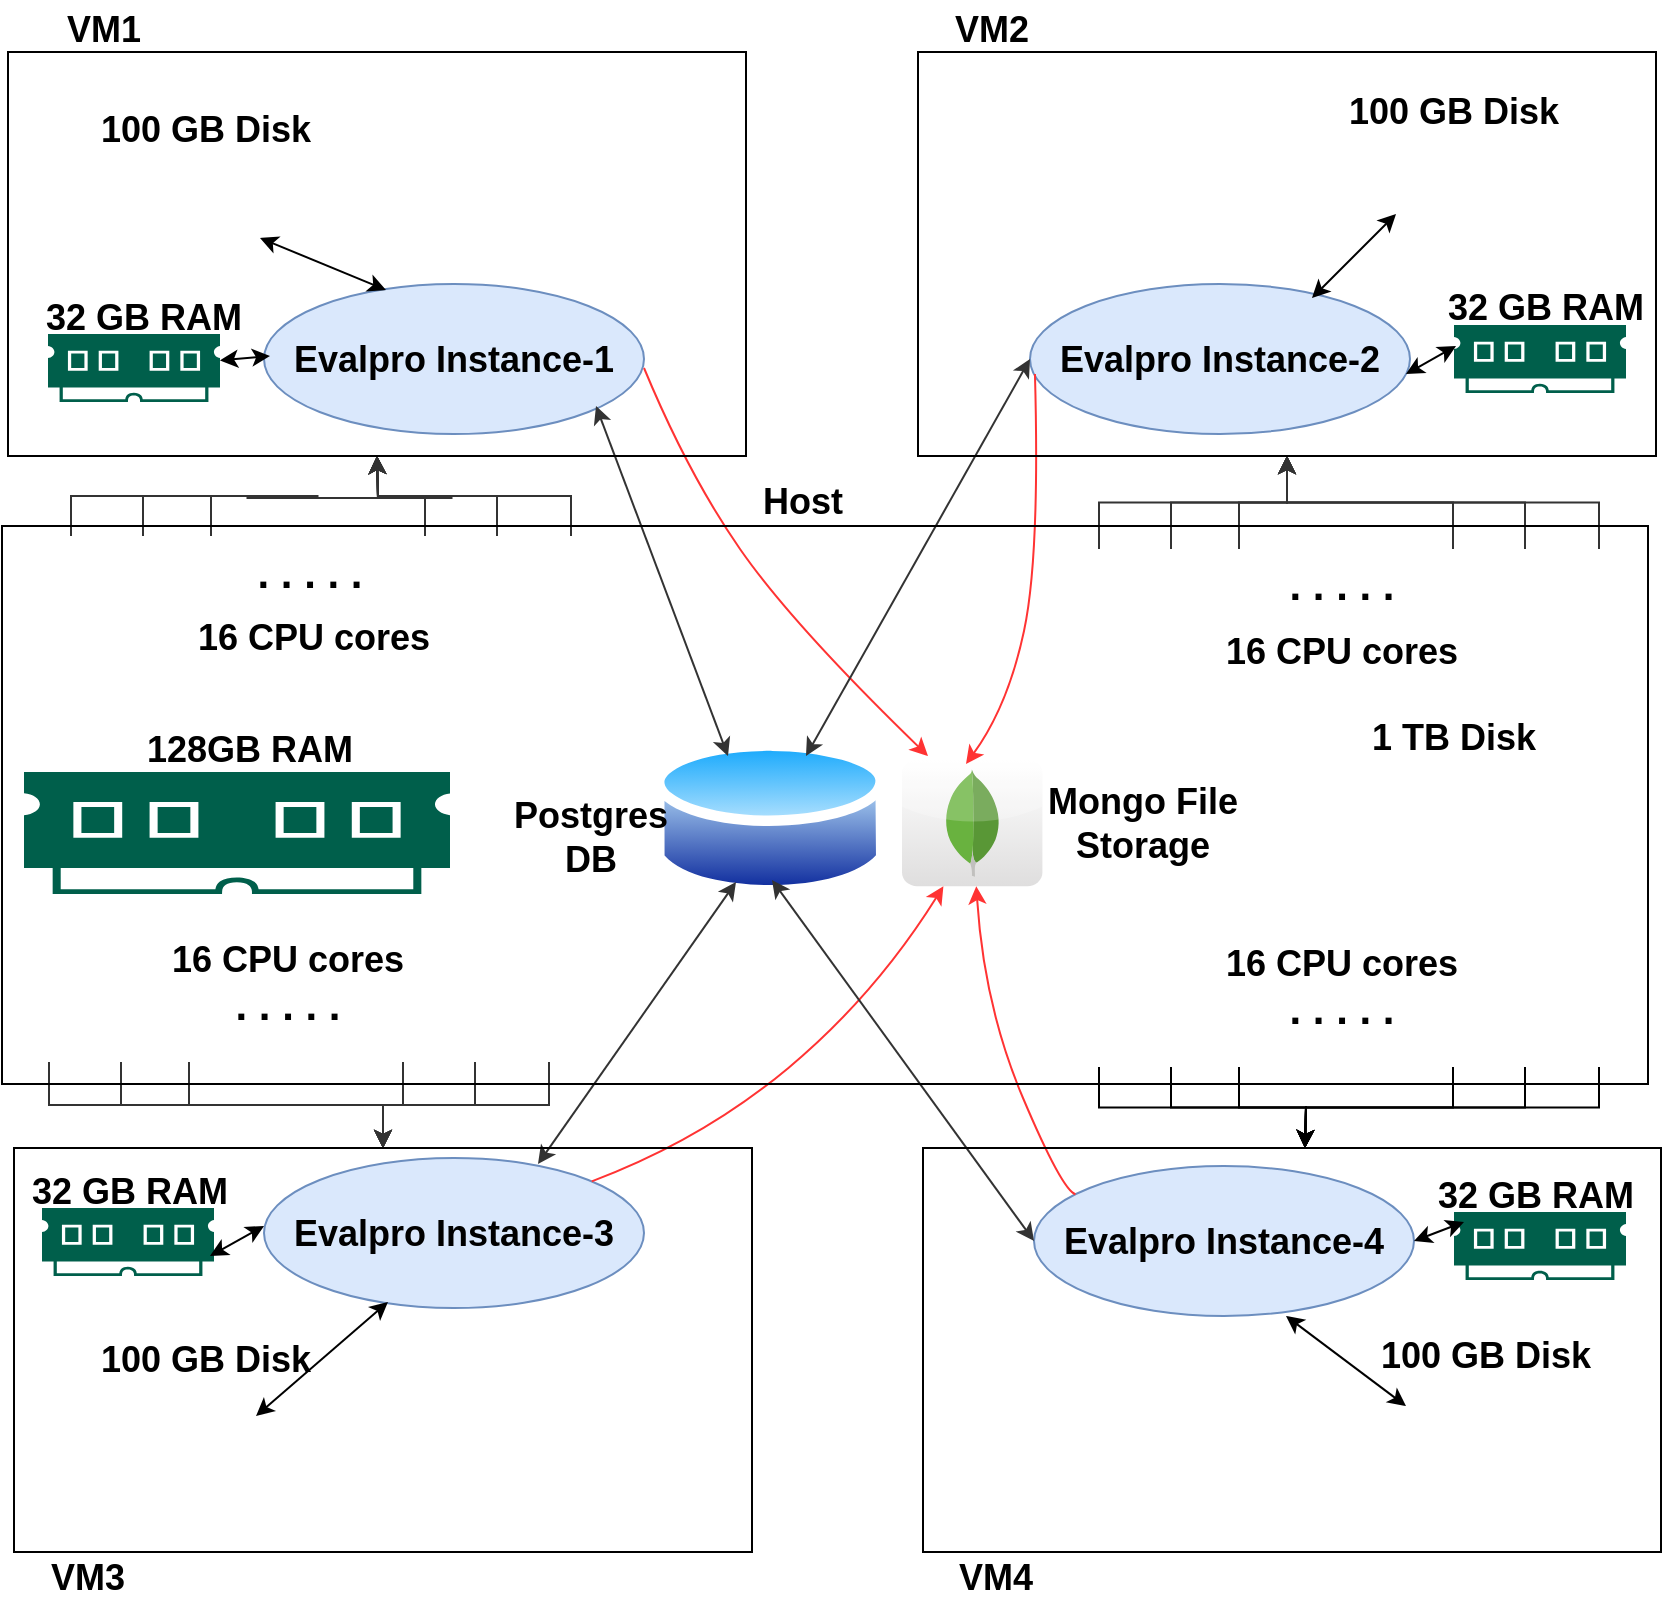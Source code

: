 <mxfile version="20.0.1" type="google"><diagram id="YBxLZ2jkyHDm3nWvFHLn" name="Page-1"><mxGraphModel grid="0" page="1" gridSize="10" guides="1" tooltips="1" connect="1" arrows="1" fold="1" pageScale="1" pageWidth="850" pageHeight="1100" math="0" shadow="0"><root><mxCell id="0"/><mxCell id="1" parent="0"/><mxCell id="YKdEcHECJ6PrUptnUShC-44" value="" style="sketch=0;pointerEvents=1;shadow=0;dashed=0;html=1;strokeColor=none;fillColor=#005F4B;labelPosition=center;verticalLabelPosition=bottom;verticalAlign=top;align=center;outlineConnect=0;shape=mxgraph.veeam2.ram;" vertex="1" parent="1"><mxGeometry x="18" y="456" width="213" height="61" as="geometry"/></mxCell><mxCell id="YKdEcHECJ6PrUptnUShC-45" value="" style="shape=image;html=1;verticalAlign=top;verticalLabelPosition=bottom;labelBackgroundColor=#ffffff;imageAspect=0;aspect=fixed;image=https://cdn4.iconfinder.com/data/icons/PixeloPhilia_2/PNG/hdd.png;fontSize=18;fillColor=none;" vertex="1" parent="1"><mxGeometry x="688" y="438.5" width="96" height="96" as="geometry"/></mxCell><mxCell id="YKdEcHECJ6PrUptnUShC-47" value="&lt;b&gt;&lt;font style=&quot;font-size: 18px;&quot;&gt;128GB RAM&lt;/font&gt;&lt;/b&gt;" style="text;html=1;strokeColor=none;fillColor=none;align=center;verticalAlign=middle;whiteSpace=wrap;rounded=0;" vertex="1" parent="1"><mxGeometry x="71" y="430" width="120" height="30" as="geometry"/></mxCell><mxCell id="YKdEcHECJ6PrUptnUShC-48" value="&lt;b&gt;1 TB Disk&lt;/b&gt;" style="text;html=1;strokeColor=none;fillColor=none;align=center;verticalAlign=middle;whiteSpace=wrap;rounded=0;fontSize=18;" vertex="1" parent="1"><mxGeometry x="675.5" y="424" width="114" height="30" as="geometry"/></mxCell><mxCell id="YKdEcHECJ6PrUptnUShC-52" value="" style="aspect=fixed;perimeter=ellipsePerimeter;html=1;align=center;shadow=0;dashed=0;spacingTop=3;image;image=img/lib/active_directory/database.svg;" vertex="1" parent="1"><mxGeometry x="333" y="436" width="116.22" height="86" as="geometry"/></mxCell><mxCell id="YKdEcHECJ6PrUptnUShC-53" value="&lt;font style=&quot;font-size: 18px;&quot;&gt;&lt;b&gt;Postgres DB&lt;/b&gt;&lt;/font&gt;" style="text;html=1;strokeColor=none;fillColor=none;align=center;verticalAlign=middle;whiteSpace=wrap;rounded=0;" vertex="1" parent="1"><mxGeometry x="270" y="474" width="63" height="30" as="geometry"/></mxCell><mxCell id="YKdEcHECJ6PrUptnUShC-54" value="&lt;b&gt;Mongo File Storage&lt;/b&gt;" style="text;html=1;strokeColor=none;fillColor=none;align=center;verticalAlign=middle;whiteSpace=wrap;rounded=0;fontSize=18;" vertex="1" parent="1"><mxGeometry x="521" y="455.5" width="113" height="52" as="geometry"/></mxCell><mxCell id="YKdEcHECJ6PrUptnUShC-57" value="&lt;b&gt;16 CPU cores&lt;/b&gt;" style="text;html=1;strokeColor=none;fillColor=none;align=center;verticalAlign=middle;whiteSpace=wrap;rounded=0;fontSize=18;" vertex="1" parent="1"><mxGeometry x="611" y="381" width="132" height="30" as="geometry"/></mxCell><mxCell id="YKdEcHECJ6PrUptnUShC-65" value="" style="dashed=0;outlineConnect=0;html=1;align=center;labelPosition=center;verticalLabelPosition=bottom;verticalAlign=top;shape=mxgraph.webicons.mongodb;gradientColor=#DFDEDE" vertex="1" parent="1"><mxGeometry x="457" y="449.9" width="70.2" height="63.2" as="geometry"/></mxCell><mxCell id="YKdEcHECJ6PrUptnUShC-187" style="edgeStyle=orthogonalEdgeStyle;rounded=0;orthogonalLoop=1;jettySize=auto;html=1;exitX=0.5;exitY=0;exitDx=0;exitDy=0;fontSize=18;strokeColor=#333333;" edge="1" parent="1" source="YKdEcHECJ6PrUptnUShC-67"><mxGeometry relative="1" as="geometry"><mxPoint x="194.5" y="298" as="targetPoint"/></mxGeometry></mxCell><mxCell id="YKdEcHECJ6PrUptnUShC-67" value="" style="shape=image;html=1;verticalAlign=top;verticalLabelPosition=bottom;labelBackgroundColor=#ffffff;imageAspect=0;aspect=fixed;image=https://cdn1.iconfinder.com/data/icons/unicons-line-vol-5/24/processor-128.png;fillColor=none;" vertex="1" parent="1"><mxGeometry x="18" y="338" width="47" height="47" as="geometry"/></mxCell><mxCell id="YKdEcHECJ6PrUptnUShC-188" style="edgeStyle=orthogonalEdgeStyle;rounded=0;orthogonalLoop=1;jettySize=auto;html=1;exitX=0.5;exitY=0;exitDx=0;exitDy=0;entryX=0.5;entryY=1;entryDx=0;entryDy=0;fontSize=18;strokeColor=#333333;" edge="1" parent="1" source="YKdEcHECJ6PrUptnUShC-68"><mxGeometry relative="1" as="geometry"><mxPoint x="194.5" y="298" as="targetPoint"/></mxGeometry></mxCell><mxCell id="YKdEcHECJ6PrUptnUShC-68" value="" style="shape=image;html=1;verticalAlign=top;verticalLabelPosition=bottom;labelBackgroundColor=#ffffff;imageAspect=0;aspect=fixed;image=https://cdn1.iconfinder.com/data/icons/unicons-line-vol-5/24/processor-128.png;fillColor=none;" vertex="1" parent="1"><mxGeometry x="54" y="338" width="47" height="47" as="geometry"/></mxCell><mxCell id="YKdEcHECJ6PrUptnUShC-189" style="edgeStyle=orthogonalEdgeStyle;rounded=0;orthogonalLoop=1;jettySize=auto;html=1;exitX=0.5;exitY=0;exitDx=0;exitDy=0;entryX=0.5;entryY=1;entryDx=0;entryDy=0;fontSize=18;strokeColor=#333333;" edge="1" parent="1" source="YKdEcHECJ6PrUptnUShC-69"><mxGeometry relative="1" as="geometry"><mxPoint x="194.5" y="298" as="targetPoint"/></mxGeometry></mxCell><mxCell id="YKdEcHECJ6PrUptnUShC-69" value="" style="shape=image;html=1;verticalAlign=top;verticalLabelPosition=bottom;labelBackgroundColor=#ffffff;imageAspect=0;aspect=fixed;image=https://cdn1.iconfinder.com/data/icons/unicons-line-vol-5/24/processor-128.png;fillColor=none;" vertex="1" parent="1"><mxGeometry x="88" y="338" width="47" height="47" as="geometry"/></mxCell><mxCell id="YKdEcHECJ6PrUptnUShC-190" style="edgeStyle=orthogonalEdgeStyle;rounded=0;orthogonalLoop=1;jettySize=auto;html=1;exitX=0.5;exitY=0;exitDx=0;exitDy=0;entryX=0.5;entryY=1;entryDx=0;entryDy=0;fontSize=18;strokeColor=#333333;" edge="1" parent="1" source="YKdEcHECJ6PrUptnUShC-72"><mxGeometry relative="1" as="geometry"><mxPoint x="194.5" y="298" as="targetPoint"/></mxGeometry></mxCell><mxCell id="YKdEcHECJ6PrUptnUShC-72" value="" style="shape=image;html=1;verticalAlign=top;verticalLabelPosition=bottom;labelBackgroundColor=#ffffff;imageAspect=0;aspect=fixed;image=https://cdn1.iconfinder.com/data/icons/unicons-line-vol-5/24/processor-128.png;fillColor=none;" vertex="1" parent="1"><mxGeometry x="195" y="338" width="47" height="47" as="geometry"/></mxCell><mxCell id="YKdEcHECJ6PrUptnUShC-191" style="edgeStyle=orthogonalEdgeStyle;rounded=0;orthogonalLoop=1;jettySize=auto;html=1;exitX=0.5;exitY=0;exitDx=0;exitDy=0;entryX=0.5;entryY=1;entryDx=0;entryDy=0;fontSize=18;strokeColor=#333333;" edge="1" parent="1" source="YKdEcHECJ6PrUptnUShC-73"><mxGeometry relative="1" as="geometry"><mxPoint x="194.5" y="298" as="targetPoint"/></mxGeometry></mxCell><mxCell id="YKdEcHECJ6PrUptnUShC-73" value="" style="shape=image;html=1;verticalAlign=top;verticalLabelPosition=bottom;labelBackgroundColor=#ffffff;imageAspect=0;aspect=fixed;image=https://cdn1.iconfinder.com/data/icons/unicons-line-vol-5/24/processor-128.png;fillColor=none;" vertex="1" parent="1"><mxGeometry x="231" y="338" width="47" height="47" as="geometry"/></mxCell><mxCell id="YKdEcHECJ6PrUptnUShC-192" style="edgeStyle=orthogonalEdgeStyle;rounded=0;orthogonalLoop=1;jettySize=auto;html=1;exitX=0.5;exitY=0;exitDx=0;exitDy=0;entryX=0.5;entryY=1;entryDx=0;entryDy=0;fontSize=18;strokeColor=#333333;" edge="1" parent="1" source="YKdEcHECJ6PrUptnUShC-74"><mxGeometry relative="1" as="geometry"><mxPoint x="194.5" y="298" as="targetPoint"/></mxGeometry></mxCell><mxCell id="YKdEcHECJ6PrUptnUShC-74" value="" style="shape=image;html=1;verticalAlign=top;verticalLabelPosition=bottom;labelBackgroundColor=#ffffff;imageAspect=0;aspect=fixed;image=https://cdn1.iconfinder.com/data/icons/unicons-line-vol-5/24/processor-128.png;fillColor=none;" vertex="1" parent="1"><mxGeometry x="268" y="338" width="47" height="47" as="geometry"/></mxCell><mxCell id="YKdEcHECJ6PrUptnUShC-83" value="&lt;font style=&quot;font-size: 21px;&quot;&gt;&lt;b&gt;. . . . .&lt;/b&gt;&lt;/font&gt;" style="text;html=1;strokeColor=none;fillColor=none;align=center;verticalAlign=middle;whiteSpace=wrap;rounded=0;" vertex="1" parent="1"><mxGeometry x="131" y="341" width="60" height="30" as="geometry"/></mxCell><mxCell id="YKdEcHECJ6PrUptnUShC-193" style="edgeStyle=orthogonalEdgeStyle;rounded=0;orthogonalLoop=1;jettySize=auto;html=1;exitX=0.5;exitY=0;exitDx=0;exitDy=0;fontSize=18;strokeColor=#333333;" edge="1" parent="1" source="YKdEcHECJ6PrUptnUShC-84" target="YKdEcHECJ6PrUptnUShC-161"><mxGeometry relative="1" as="geometry"/></mxCell><mxCell id="YKdEcHECJ6PrUptnUShC-84" value="" style="shape=image;html=1;verticalAlign=top;verticalLabelPosition=bottom;labelBackgroundColor=#ffffff;imageAspect=0;aspect=fixed;image=https://cdn1.iconfinder.com/data/icons/unicons-line-vol-5/24/processor-128.png;fillColor=none;" vertex="1" parent="1"><mxGeometry x="532" y="344.5" width="47" height="47" as="geometry"/></mxCell><mxCell id="YKdEcHECJ6PrUptnUShC-194" style="edgeStyle=orthogonalEdgeStyle;rounded=0;orthogonalLoop=1;jettySize=auto;html=1;exitX=0.5;exitY=0;exitDx=0;exitDy=0;entryX=0.5;entryY=1;entryDx=0;entryDy=0;fontSize=18;strokeColor=#333333;" edge="1" parent="1" source="YKdEcHECJ6PrUptnUShC-85" target="YKdEcHECJ6PrUptnUShC-161"><mxGeometry relative="1" as="geometry"/></mxCell><mxCell id="YKdEcHECJ6PrUptnUShC-85" value="" style="shape=image;html=1;verticalAlign=top;verticalLabelPosition=bottom;labelBackgroundColor=#ffffff;imageAspect=0;aspect=fixed;image=https://cdn1.iconfinder.com/data/icons/unicons-line-vol-5/24/processor-128.png;fillColor=none;" vertex="1" parent="1"><mxGeometry x="568" y="344.5" width="47" height="47" as="geometry"/></mxCell><mxCell id="YKdEcHECJ6PrUptnUShC-195" style="edgeStyle=orthogonalEdgeStyle;rounded=0;orthogonalLoop=1;jettySize=auto;html=1;exitX=0.5;exitY=0;exitDx=0;exitDy=0;entryX=0.5;entryY=1;entryDx=0;entryDy=0;fontSize=18;strokeColor=#333333;" edge="1" parent="1" source="YKdEcHECJ6PrUptnUShC-86" target="YKdEcHECJ6PrUptnUShC-161"><mxGeometry relative="1" as="geometry"/></mxCell><mxCell id="YKdEcHECJ6PrUptnUShC-86" value="" style="shape=image;html=1;verticalAlign=top;verticalLabelPosition=bottom;labelBackgroundColor=#ffffff;imageAspect=0;aspect=fixed;image=https://cdn1.iconfinder.com/data/icons/unicons-line-vol-5/24/processor-128.png;fillColor=none;" vertex="1" parent="1"><mxGeometry x="602" y="344.5" width="47" height="47" as="geometry"/></mxCell><mxCell id="YKdEcHECJ6PrUptnUShC-196" style="edgeStyle=orthogonalEdgeStyle;rounded=0;orthogonalLoop=1;jettySize=auto;html=1;exitX=0.5;exitY=0;exitDx=0;exitDy=0;entryX=0.5;entryY=1;entryDx=0;entryDy=0;fontSize=18;strokeColor=#333333;" edge="1" parent="1" source="YKdEcHECJ6PrUptnUShC-87" target="YKdEcHECJ6PrUptnUShC-161"><mxGeometry relative="1" as="geometry"/></mxCell><mxCell id="YKdEcHECJ6PrUptnUShC-87" value="" style="shape=image;html=1;verticalAlign=top;verticalLabelPosition=bottom;labelBackgroundColor=#ffffff;imageAspect=0;aspect=fixed;image=https://cdn1.iconfinder.com/data/icons/unicons-line-vol-5/24/processor-128.png;fillColor=none;" vertex="1" parent="1"><mxGeometry x="709" y="344.5" width="47" height="47" as="geometry"/></mxCell><mxCell id="YKdEcHECJ6PrUptnUShC-197" style="edgeStyle=orthogonalEdgeStyle;rounded=0;orthogonalLoop=1;jettySize=auto;html=1;exitX=0.5;exitY=0;exitDx=0;exitDy=0;entryX=0.5;entryY=1;entryDx=0;entryDy=0;fontSize=18;strokeColor=#333333;" edge="1" parent="1" source="YKdEcHECJ6PrUptnUShC-88" target="YKdEcHECJ6PrUptnUShC-161"><mxGeometry relative="1" as="geometry"/></mxCell><mxCell id="YKdEcHECJ6PrUptnUShC-88" value="" style="shape=image;html=1;verticalAlign=top;verticalLabelPosition=bottom;labelBackgroundColor=#ffffff;imageAspect=0;aspect=fixed;image=https://cdn1.iconfinder.com/data/icons/unicons-line-vol-5/24/processor-128.png;fillColor=none;" vertex="1" parent="1"><mxGeometry x="745" y="344.5" width="47" height="47" as="geometry"/></mxCell><mxCell id="YKdEcHECJ6PrUptnUShC-198" style="edgeStyle=orthogonalEdgeStyle;rounded=0;orthogonalLoop=1;jettySize=auto;html=1;exitX=0.5;exitY=0;exitDx=0;exitDy=0;entryX=0.5;entryY=1;entryDx=0;entryDy=0;fontSize=18;strokeColor=#333333;" edge="1" parent="1" source="YKdEcHECJ6PrUptnUShC-89" target="YKdEcHECJ6PrUptnUShC-161"><mxGeometry relative="1" as="geometry"/></mxCell><mxCell id="YKdEcHECJ6PrUptnUShC-89" value="" style="shape=image;html=1;verticalAlign=top;verticalLabelPosition=bottom;labelBackgroundColor=#ffffff;imageAspect=0;aspect=fixed;image=https://cdn1.iconfinder.com/data/icons/unicons-line-vol-5/24/processor-128.png;fillColor=none;" vertex="1" parent="1"><mxGeometry x="782" y="344.5" width="47" height="47" as="geometry"/></mxCell><mxCell id="YKdEcHECJ6PrUptnUShC-90" value="&lt;font style=&quot;font-size: 21px;&quot;&gt;&lt;b&gt;. . . . .&lt;/b&gt;&lt;/font&gt;" style="text;html=1;strokeColor=none;fillColor=none;align=center;verticalAlign=middle;whiteSpace=wrap;rounded=0;" vertex="1" parent="1"><mxGeometry x="647" y="346.5" width="60" height="30" as="geometry"/></mxCell><mxCell id="YKdEcHECJ6PrUptnUShC-219" value="" style="edgeStyle=orthogonalEdgeStyle;rounded=0;orthogonalLoop=1;jettySize=auto;html=1;fontSize=18;strokeColor=#333333;" edge="1" parent="1" source="YKdEcHECJ6PrUptnUShC-92" target="YKdEcHECJ6PrUptnUShC-162"><mxGeometry relative="1" as="geometry"/></mxCell><mxCell id="YKdEcHECJ6PrUptnUShC-92" value="" style="shape=image;html=1;verticalAlign=top;verticalLabelPosition=bottom;labelBackgroundColor=#ffffff;imageAspect=0;aspect=fixed;image=https://cdn1.iconfinder.com/data/icons/unicons-line-vol-5/24/processor-128.png;fillColor=none;" vertex="1" parent="1"><mxGeometry x="7" y="554" width="47" height="47" as="geometry"/></mxCell><mxCell id="YKdEcHECJ6PrUptnUShC-220" value="" style="edgeStyle=orthogonalEdgeStyle;rounded=0;orthogonalLoop=1;jettySize=auto;html=1;fontSize=18;strokeColor=#333333;" edge="1" parent="1" source="YKdEcHECJ6PrUptnUShC-93" target="YKdEcHECJ6PrUptnUShC-162"><mxGeometry relative="1" as="geometry"/></mxCell><mxCell id="YKdEcHECJ6PrUptnUShC-93" value="" style="shape=image;html=1;verticalAlign=top;verticalLabelPosition=bottom;labelBackgroundColor=#ffffff;imageAspect=0;aspect=fixed;image=https://cdn1.iconfinder.com/data/icons/unicons-line-vol-5/24/processor-128.png;fillColor=none;" vertex="1" parent="1"><mxGeometry x="43" y="554" width="47" height="47" as="geometry"/></mxCell><mxCell id="YKdEcHECJ6PrUptnUShC-221" value="" style="edgeStyle=orthogonalEdgeStyle;rounded=0;orthogonalLoop=1;jettySize=auto;html=1;fontSize=18;strokeColor=#333333;" edge="1" parent="1" source="YKdEcHECJ6PrUptnUShC-94" target="YKdEcHECJ6PrUptnUShC-162"><mxGeometry relative="1" as="geometry"/></mxCell><mxCell id="YKdEcHECJ6PrUptnUShC-94" value="" style="shape=image;html=1;verticalAlign=top;verticalLabelPosition=bottom;labelBackgroundColor=#ffffff;imageAspect=0;aspect=fixed;image=https://cdn1.iconfinder.com/data/icons/unicons-line-vol-5/24/processor-128.png;fillColor=none;" vertex="1" parent="1"><mxGeometry x="77" y="554" width="47" height="47" as="geometry"/></mxCell><mxCell id="YKdEcHECJ6PrUptnUShC-222" value="" style="edgeStyle=orthogonalEdgeStyle;rounded=0;orthogonalLoop=1;jettySize=auto;html=1;fontSize=18;strokeColor=#333333;" edge="1" parent="1" source="YKdEcHECJ6PrUptnUShC-95" target="YKdEcHECJ6PrUptnUShC-162"><mxGeometry relative="1" as="geometry"/></mxCell><mxCell id="YKdEcHECJ6PrUptnUShC-95" value="" style="shape=image;html=1;verticalAlign=top;verticalLabelPosition=bottom;labelBackgroundColor=#ffffff;imageAspect=0;aspect=fixed;image=https://cdn1.iconfinder.com/data/icons/unicons-line-vol-5/24/processor-128.png;fillColor=none;" vertex="1" parent="1"><mxGeometry x="184" y="554" width="47" height="47" as="geometry"/></mxCell><mxCell id="YKdEcHECJ6PrUptnUShC-223" value="" style="edgeStyle=orthogonalEdgeStyle;rounded=0;orthogonalLoop=1;jettySize=auto;html=1;fontSize=18;strokeColor=#333333;" edge="1" parent="1" source="YKdEcHECJ6PrUptnUShC-96" target="YKdEcHECJ6PrUptnUShC-162"><mxGeometry relative="1" as="geometry"/></mxCell><mxCell id="YKdEcHECJ6PrUptnUShC-96" value="" style="shape=image;html=1;verticalAlign=top;verticalLabelPosition=bottom;labelBackgroundColor=#ffffff;imageAspect=0;aspect=fixed;image=https://cdn1.iconfinder.com/data/icons/unicons-line-vol-5/24/processor-128.png;fillColor=none;" vertex="1" parent="1"><mxGeometry x="220" y="554" width="47" height="47" as="geometry"/></mxCell><mxCell id="YKdEcHECJ6PrUptnUShC-224" value="" style="edgeStyle=orthogonalEdgeStyle;rounded=0;orthogonalLoop=1;jettySize=auto;html=1;fontSize=18;strokeColor=#333333;" edge="1" parent="1" source="YKdEcHECJ6PrUptnUShC-97" target="YKdEcHECJ6PrUptnUShC-162"><mxGeometry relative="1" as="geometry"/></mxCell><mxCell id="YKdEcHECJ6PrUptnUShC-97" value="" style="shape=image;html=1;verticalAlign=top;verticalLabelPosition=bottom;labelBackgroundColor=#ffffff;imageAspect=0;aspect=fixed;image=https://cdn1.iconfinder.com/data/icons/unicons-line-vol-5/24/processor-128.png;fillColor=none;" vertex="1" parent="1"><mxGeometry x="257" y="554" width="47" height="47" as="geometry"/></mxCell><mxCell id="YKdEcHECJ6PrUptnUShC-98" value="&lt;font style=&quot;font-size: 21px;&quot;&gt;&lt;b&gt;. . . . .&lt;/b&gt;&lt;/font&gt;" style="text;html=1;strokeColor=none;fillColor=none;align=center;verticalAlign=middle;whiteSpace=wrap;rounded=0;" vertex="1" parent="1"><mxGeometry x="120" y="557" width="60" height="30" as="geometry"/></mxCell><mxCell id="H-Gje0WKlq76ie1n9BEn-36" style="edgeStyle=orthogonalEdgeStyle;rounded=0;orthogonalLoop=1;jettySize=auto;html=1;exitX=0.5;exitY=1;exitDx=0;exitDy=0;" edge="1" parent="1" source="YKdEcHECJ6PrUptnUShC-99"><mxGeometry relative="1" as="geometry"><mxPoint x="658.5" y="644" as="targetPoint"/></mxGeometry></mxCell><mxCell id="YKdEcHECJ6PrUptnUShC-99" value="" style="shape=image;html=1;verticalAlign=top;verticalLabelPosition=bottom;labelBackgroundColor=#ffffff;imageAspect=0;aspect=fixed;image=https://cdn1.iconfinder.com/data/icons/unicons-line-vol-5/24/processor-128.png;fillColor=none;" vertex="1" parent="1"><mxGeometry x="532" y="556.5" width="47" height="47" as="geometry"/></mxCell><mxCell id="H-Gje0WKlq76ie1n9BEn-37" style="edgeStyle=orthogonalEdgeStyle;rounded=0;orthogonalLoop=1;jettySize=auto;html=1;exitX=0.5;exitY=1;exitDx=0;exitDy=0;" edge="1" parent="1" source="YKdEcHECJ6PrUptnUShC-100"><mxGeometry relative="1" as="geometry"><mxPoint x="658.5" y="644" as="targetPoint"/></mxGeometry></mxCell><mxCell id="YKdEcHECJ6PrUptnUShC-100" value="" style="shape=image;html=1;verticalAlign=top;verticalLabelPosition=bottom;labelBackgroundColor=#ffffff;imageAspect=0;aspect=fixed;image=https://cdn1.iconfinder.com/data/icons/unicons-line-vol-5/24/processor-128.png;fillColor=none;" vertex="1" parent="1"><mxGeometry x="568" y="556.5" width="47" height="47" as="geometry"/></mxCell><mxCell id="H-Gje0WKlq76ie1n9BEn-38" style="edgeStyle=orthogonalEdgeStyle;rounded=0;orthogonalLoop=1;jettySize=auto;html=1;exitX=0.5;exitY=1;exitDx=0;exitDy=0;" edge="1" parent="1" source="YKdEcHECJ6PrUptnUShC-101"><mxGeometry relative="1" as="geometry"><mxPoint x="658.5" y="644" as="targetPoint"/></mxGeometry></mxCell><mxCell id="YKdEcHECJ6PrUptnUShC-101" value="" style="shape=image;html=1;verticalAlign=top;verticalLabelPosition=bottom;labelBackgroundColor=#ffffff;imageAspect=0;aspect=fixed;image=https://cdn1.iconfinder.com/data/icons/unicons-line-vol-5/24/processor-128.png;fillColor=none;" vertex="1" parent="1"><mxGeometry x="602" y="556.5" width="47" height="47" as="geometry"/></mxCell><mxCell id="H-Gje0WKlq76ie1n9BEn-39" style="edgeStyle=orthogonalEdgeStyle;rounded=0;orthogonalLoop=1;jettySize=auto;html=1;exitX=0.5;exitY=1;exitDx=0;exitDy=0;" edge="1" parent="1" source="YKdEcHECJ6PrUptnUShC-102"><mxGeometry relative="1" as="geometry"><mxPoint x="658.5" y="644" as="targetPoint"/></mxGeometry></mxCell><mxCell id="YKdEcHECJ6PrUptnUShC-102" value="" style="shape=image;html=1;verticalAlign=top;verticalLabelPosition=bottom;labelBackgroundColor=#ffffff;imageAspect=0;aspect=fixed;image=https://cdn1.iconfinder.com/data/icons/unicons-line-vol-5/24/processor-128.png;fillColor=none;" vertex="1" parent="1"><mxGeometry x="709" y="556.5" width="47" height="47" as="geometry"/></mxCell><mxCell id="H-Gje0WKlq76ie1n9BEn-40" style="edgeStyle=orthogonalEdgeStyle;rounded=0;orthogonalLoop=1;jettySize=auto;html=1;exitX=0.5;exitY=1;exitDx=0;exitDy=0;" edge="1" parent="1" source="YKdEcHECJ6PrUptnUShC-103"><mxGeometry relative="1" as="geometry"><mxPoint x="658.5" y="644" as="targetPoint"/></mxGeometry></mxCell><mxCell id="YKdEcHECJ6PrUptnUShC-103" value="" style="shape=image;html=1;verticalAlign=top;verticalLabelPosition=bottom;labelBackgroundColor=#ffffff;imageAspect=0;aspect=fixed;image=https://cdn1.iconfinder.com/data/icons/unicons-line-vol-5/24/processor-128.png;fillColor=none;" vertex="1" parent="1"><mxGeometry x="745" y="556.5" width="47" height="47" as="geometry"/></mxCell><mxCell id="H-Gje0WKlq76ie1n9BEn-41" style="edgeStyle=orthogonalEdgeStyle;rounded=0;orthogonalLoop=1;jettySize=auto;html=1;exitX=0.5;exitY=1;exitDx=0;exitDy=0;" edge="1" parent="1" source="YKdEcHECJ6PrUptnUShC-104"><mxGeometry relative="1" as="geometry"><mxPoint x="658.5" y="644" as="targetPoint"/></mxGeometry></mxCell><mxCell id="YKdEcHECJ6PrUptnUShC-104" value="" style="shape=image;html=1;verticalAlign=top;verticalLabelPosition=bottom;labelBackgroundColor=#ffffff;imageAspect=0;aspect=fixed;image=https://cdn1.iconfinder.com/data/icons/unicons-line-vol-5/24/processor-128.png;fillColor=none;" vertex="1" parent="1"><mxGeometry x="782" y="556.5" width="47" height="47" as="geometry"/></mxCell><mxCell id="YKdEcHECJ6PrUptnUShC-105" value="&lt;font style=&quot;font-size: 21px;&quot;&gt;&lt;b&gt;. . . . .&lt;/b&gt;&lt;/font&gt;" style="text;html=1;strokeColor=none;fillColor=none;align=center;verticalAlign=middle;whiteSpace=wrap;rounded=0;" vertex="1" parent="1"><mxGeometry x="647" y="558.5" width="60" height="30" as="geometry"/></mxCell><mxCell id="YKdEcHECJ6PrUptnUShC-106" value="&lt;b&gt;16 CPU cores&lt;/b&gt;" style="text;html=1;strokeColor=none;fillColor=none;align=center;verticalAlign=middle;whiteSpace=wrap;rounded=0;fontSize=18;" vertex="1" parent="1"><mxGeometry x="611" y="537" width="132" height="30" as="geometry"/></mxCell><mxCell id="YKdEcHECJ6PrUptnUShC-107" value="&lt;b&gt;Evalpro Instance-1&lt;/b&gt;" style="ellipse;whiteSpace=wrap;html=1;fontSize=18;fillColor=#dae8fc;strokeColor=#6c8ebf;" vertex="1" parent="1"><mxGeometry x="138" y="212" width="190" height="75" as="geometry"/></mxCell><mxCell id="YKdEcHECJ6PrUptnUShC-108" value="&lt;b&gt;Evalpro Instance-2&lt;/b&gt;" style="ellipse;whiteSpace=wrap;html=1;fontSize=18;fillColor=#dae8fc;strokeColor=#6c8ebf;" vertex="1" parent="1"><mxGeometry x="521" y="212" width="190" height="75" as="geometry"/></mxCell><mxCell id="YKdEcHECJ6PrUptnUShC-109" value="&lt;b&gt;Evalpro Instance-3&lt;/b&gt;" style="ellipse;whiteSpace=wrap;html=1;fontSize=18;fillColor=#dae8fc;strokeColor=#6c8ebf;" vertex="1" parent="1"><mxGeometry x="138" y="649" width="190" height="75" as="geometry"/></mxCell><mxCell id="YKdEcHECJ6PrUptnUShC-110" value="&lt;b&gt;Evalpro Instance-4&lt;/b&gt;" style="ellipse;whiteSpace=wrap;html=1;fontSize=18;fillColor=#dae8fc;strokeColor=#6c8ebf;" vertex="1" parent="1"><mxGeometry x="523" y="653" width="190" height="75" as="geometry"/></mxCell><mxCell id="YKdEcHECJ6PrUptnUShC-111" value="" style="curved=1;endArrow=classic;html=1;rounded=0;fontSize=18;strokeColor=#FF3333;" edge="1" parent="1" source="YKdEcHECJ6PrUptnUShC-109"><mxGeometry width="50" height="50" relative="1" as="geometry"><mxPoint x="304.0" y="582.4" as="sourcePoint"/><mxPoint x="477.703" y="513.1" as="targetPoint"/><Array as="points"><mxPoint x="357" y="640"/><mxPoint x="443.39" y="567.9"/></Array></mxGeometry></mxCell><mxCell id="YKdEcHECJ6PrUptnUShC-113" value="" style="curved=1;endArrow=classic;html=1;rounded=0;fontSize=21;strokeColor=#FF3333;" edge="1" parent="1" source="YKdEcHECJ6PrUptnUShC-110" target="YKdEcHECJ6PrUptnUShC-65"><mxGeometry width="50" height="50" relative="1" as="geometry"><mxPoint x="465" y="734" as="sourcePoint"/><mxPoint x="515" y="684" as="targetPoint"/><Array as="points"><mxPoint x="537" y="665"/><mxPoint x="498" y="573"/></Array></mxGeometry></mxCell><mxCell id="YKdEcHECJ6PrUptnUShC-114" value="" style="curved=1;endArrow=classic;html=1;rounded=0;fontSize=21;strokeColor=#FF3333;" edge="1" parent="1"><mxGeometry width="50" height="50" relative="1" as="geometry"><mxPoint x="328" y="254" as="sourcePoint"/><mxPoint x="470" y="448" as="targetPoint"/><Array as="points"><mxPoint x="350" y="307"/><mxPoint x="402" y="382"/></Array></mxGeometry></mxCell><mxCell id="YKdEcHECJ6PrUptnUShC-117" value="" style="curved=1;endArrow=classic;html=1;rounded=0;fontSize=21;strokeColor=#FF3333;exitX=0.013;exitY=0.6;exitDx=0;exitDy=0;exitPerimeter=0;" edge="1" parent="1" source="YKdEcHECJ6PrUptnUShC-108"><mxGeometry width="50" height="50" relative="1" as="geometry"><mxPoint x="459" y="407" as="sourcePoint"/><mxPoint x="489" y="452" as="targetPoint"/><Array as="points"><mxPoint x="526" y="348"/><mxPoint x="510" y="423"/></Array></mxGeometry></mxCell><mxCell id="YKdEcHECJ6PrUptnUShC-126" value="" style="endArrow=classic;startArrow=classic;html=1;rounded=0;fontSize=21;strokeColor=#333333;exitX=0.721;exitY=0.04;exitDx=0;exitDy=0;exitPerimeter=0;" edge="1" parent="1" source="YKdEcHECJ6PrUptnUShC-109"><mxGeometry width="50" height="50" relative="1" as="geometry"><mxPoint x="324" y="561" as="sourcePoint"/><mxPoint x="374" y="511" as="targetPoint"/></mxGeometry></mxCell><mxCell id="YKdEcHECJ6PrUptnUShC-129" value="" style="endArrow=classic;startArrow=classic;html=1;rounded=0;fontSize=21;strokeColor=#333333;exitX=0.721;exitY=0.04;exitDx=0;exitDy=0;exitPerimeter=0;entryX=0;entryY=0.5;entryDx=0;entryDy=0;" edge="1" parent="1" target="YKdEcHECJ6PrUptnUShC-108"><mxGeometry width="50" height="50" relative="1" as="geometry"><mxPoint x="408.99" y="448" as="sourcePoint"/><mxPoint x="521" y="305" as="targetPoint"/></mxGeometry></mxCell><mxCell id="YKdEcHECJ6PrUptnUShC-130" value="" style="endArrow=classic;startArrow=classic;html=1;rounded=0;fontSize=21;strokeColor=#333333;entryX=0;entryY=0.5;entryDx=0;entryDy=0;" edge="1" parent="1"><mxGeometry width="50" height="50" relative="1" as="geometry"><mxPoint x="370" y="448" as="sourcePoint"/><mxPoint x="304" y="273" as="targetPoint"/></mxGeometry></mxCell><mxCell id="YKdEcHECJ6PrUptnUShC-134" value="" style="endArrow=classic;startArrow=classic;html=1;rounded=0;fontSize=21;strokeColor=#333333;entryX=0;entryY=0.5;entryDx=0;entryDy=0;exitX=0;exitY=0.5;exitDx=0;exitDy=0;" edge="1" parent="1" source="YKdEcHECJ6PrUptnUShC-110"><mxGeometry width="50" height="50" relative="1" as="geometry"><mxPoint x="458" y="685" as="sourcePoint"/><mxPoint x="392" y="510" as="targetPoint"/></mxGeometry></mxCell><mxCell id="YKdEcHECJ6PrUptnUShC-135" value="" style="sketch=0;pointerEvents=1;shadow=0;dashed=0;html=1;strokeColor=none;fillColor=#005F4B;labelPosition=center;verticalLabelPosition=bottom;verticalAlign=top;align=center;outlineConnect=0;shape=mxgraph.veeam2.ram;" vertex="1" parent="1"><mxGeometry x="27" y="674" width="86" height="34" as="geometry"/></mxCell><mxCell id="YKdEcHECJ6PrUptnUShC-136" value="&lt;font style=&quot;font-size: 18px;&quot;&gt;&lt;b&gt;32 GB RAM&lt;/b&gt;&lt;/font&gt;" style="text;html=1;strokeColor=none;fillColor=none;align=center;verticalAlign=middle;whiteSpace=wrap;rounded=0;fontSize=21;" vertex="1" parent="1"><mxGeometry x="18" y="649" width="106" height="30" as="geometry"/></mxCell><mxCell id="YKdEcHECJ6PrUptnUShC-137" value="" style="sketch=0;pointerEvents=1;shadow=0;dashed=0;html=1;strokeColor=none;fillColor=#005F4B;labelPosition=center;verticalLabelPosition=bottom;verticalAlign=top;align=center;outlineConnect=0;shape=mxgraph.veeam2.ram;" vertex="1" parent="1"><mxGeometry x="733" y="676" width="86" height="34" as="geometry"/></mxCell><mxCell id="YKdEcHECJ6PrUptnUShC-139" value="" style="sketch=0;pointerEvents=1;shadow=0;dashed=0;html=1;strokeColor=none;fillColor=#005F4B;labelPosition=center;verticalLabelPosition=bottom;verticalAlign=top;align=center;outlineConnect=0;shape=mxgraph.veeam2.ram;" vertex="1" parent="1"><mxGeometry x="30" y="237" width="86" height="34" as="geometry"/></mxCell><mxCell id="YKdEcHECJ6PrUptnUShC-140" value="&lt;font style=&quot;font-size: 18px;&quot;&gt;&lt;b&gt;32 GB RAM&lt;/b&gt;&lt;/font&gt;" style="text;html=1;strokeColor=none;fillColor=none;align=center;verticalAlign=middle;whiteSpace=wrap;rounded=0;fontSize=21;" vertex="1" parent="1"><mxGeometry x="19.5" y="212" width="116" height="30" as="geometry"/></mxCell><mxCell id="YKdEcHECJ6PrUptnUShC-141" value="" style="sketch=0;pointerEvents=1;shadow=0;dashed=0;html=1;strokeColor=none;fillColor=#005F4B;labelPosition=center;verticalLabelPosition=bottom;verticalAlign=top;align=center;outlineConnect=0;shape=mxgraph.veeam2.ram;" vertex="1" parent="1"><mxGeometry x="733" y="232.5" width="86" height="34" as="geometry"/></mxCell><mxCell id="YKdEcHECJ6PrUptnUShC-143" value="" style="shape=image;html=1;verticalAlign=top;verticalLabelPosition=bottom;labelBackgroundColor=#ffffff;imageAspect=0;aspect=fixed;image=https://cdn4.iconfinder.com/data/icons/PixeloPhilia_2/PNG/hdd.png;fontSize=18;fillColor=none;" vertex="1" parent="1"><mxGeometry x="76" y="753" width="65" height="65" as="geometry"/></mxCell><mxCell id="YKdEcHECJ6PrUptnUShC-144" value="&lt;b&gt;100 GB Disk&lt;/b&gt;" style="text;html=1;strokeColor=none;fillColor=none;align=center;verticalAlign=middle;whiteSpace=wrap;rounded=0;fontSize=18;" vertex="1" parent="1"><mxGeometry x="51.5" y="735" width="114" height="30" as="geometry"/></mxCell><mxCell id="YKdEcHECJ6PrUptnUShC-145" value="" style="shape=image;html=1;verticalAlign=top;verticalLabelPosition=bottom;labelBackgroundColor=#ffffff;imageAspect=0;aspect=fixed;image=https://cdn4.iconfinder.com/data/icons/PixeloPhilia_2/PNG/hdd.png;fontSize=18;fillColor=none;" vertex="1" parent="1"><mxGeometry x="700" y="750" width="65" height="65" as="geometry"/></mxCell><mxCell id="YKdEcHECJ6PrUptnUShC-146" value="&lt;b&gt;100 GB Disk&lt;/b&gt;" style="text;html=1;strokeColor=none;fillColor=none;align=center;verticalAlign=middle;whiteSpace=wrap;rounded=0;fontSize=18;" vertex="1" parent="1"><mxGeometry x="692" y="733" width="114" height="30" as="geometry"/></mxCell><mxCell id="YKdEcHECJ6PrUptnUShC-147" value="&lt;b&gt;16 CPU cores&lt;/b&gt;" style="text;html=1;strokeColor=none;fillColor=none;align=center;verticalAlign=middle;whiteSpace=wrap;rounded=0;fontSize=18;" vertex="1" parent="1"><mxGeometry x="84" y="534.5" width="132" height="30" as="geometry"/></mxCell><mxCell id="YKdEcHECJ6PrUptnUShC-148" value="&lt;b&gt;16 CPU cores&lt;/b&gt;" style="text;html=1;strokeColor=none;fillColor=none;align=center;verticalAlign=middle;whiteSpace=wrap;rounded=0;fontSize=18;" vertex="1" parent="1"><mxGeometry x="97" y="374" width="132" height="30" as="geometry"/></mxCell><mxCell id="YKdEcHECJ6PrUptnUShC-149" value="" style="shape=image;html=1;verticalAlign=top;verticalLabelPosition=bottom;labelBackgroundColor=#ffffff;imageAspect=0;aspect=fixed;image=https://cdn4.iconfinder.com/data/icons/PixeloPhilia_2/PNG/hdd.png;fontSize=18;fillColor=none;" vertex="1" parent="1"><mxGeometry x="76" y="138" width="65" height="65" as="geometry"/></mxCell><mxCell id="YKdEcHECJ6PrUptnUShC-150" value="&lt;b&gt;100 GB Disk&lt;/b&gt;" style="text;html=1;strokeColor=none;fillColor=none;align=center;verticalAlign=middle;whiteSpace=wrap;rounded=0;fontSize=18;" vertex="1" parent="1"><mxGeometry x="51.5" y="120" width="114" height="30" as="geometry"/></mxCell><mxCell id="YKdEcHECJ6PrUptnUShC-151" value="" style="shape=image;html=1;verticalAlign=top;verticalLabelPosition=bottom;labelBackgroundColor=#ffffff;imageAspect=0;aspect=fixed;image=https://cdn4.iconfinder.com/data/icons/PixeloPhilia_2/PNG/hdd.png;fontSize=18;fillColor=none;" vertex="1" parent="1"><mxGeometry x="700" y="129" width="65" height="65" as="geometry"/></mxCell><mxCell id="YKdEcHECJ6PrUptnUShC-152" value="&lt;b&gt;100 GB Disk&lt;/b&gt;" style="text;html=1;strokeColor=none;fillColor=none;align=center;verticalAlign=middle;whiteSpace=wrap;rounded=0;fontSize=18;" vertex="1" parent="1"><mxGeometry x="675.5" y="111" width="114" height="30" as="geometry"/></mxCell><mxCell id="YKdEcHECJ6PrUptnUShC-157" value="&lt;font style=&quot;font-size: 18px;&quot;&gt;&lt;b&gt;32 GB RAM&lt;/b&gt;&lt;/font&gt;" style="text;html=1;strokeColor=none;fillColor=none;align=center;verticalAlign=middle;whiteSpace=wrap;rounded=0;fontSize=21;" vertex="1" parent="1"><mxGeometry x="720.5" y="207" width="116" height="30" as="geometry"/></mxCell><mxCell id="YKdEcHECJ6PrUptnUShC-158" value="&lt;font style=&quot;font-size: 18px;&quot;&gt;&lt;b&gt;32 GB RAM&lt;/b&gt;&lt;/font&gt;" style="text;html=1;strokeColor=none;fillColor=none;align=center;verticalAlign=middle;whiteSpace=wrap;rounded=0;fontSize=21;" vertex="1" parent="1"><mxGeometry x="716" y="651" width="116" height="30" as="geometry"/></mxCell><mxCell id="YKdEcHECJ6PrUptnUShC-161" value="" style="rounded=0;whiteSpace=wrap;html=1;fontSize=18;fillColor=none;" vertex="1" parent="1"><mxGeometry x="465" y="96" width="369" height="202" as="geometry"/></mxCell><mxCell id="YKdEcHECJ6PrUptnUShC-162" value="" style="rounded=0;whiteSpace=wrap;html=1;fontSize=18;fillColor=none;" vertex="1" parent="1"><mxGeometry x="13" y="644" width="369" height="202" as="geometry"/></mxCell><mxCell id="YKdEcHECJ6PrUptnUShC-228" value="&lt;b&gt;Host&lt;/b&gt;" style="text;html=1;strokeColor=none;fillColor=none;align=center;verticalAlign=middle;whiteSpace=wrap;rounded=0;fontSize=18;" vertex="1" parent="1"><mxGeometry x="376" y="306" width="63" height="30" as="geometry"/></mxCell><mxCell id="YKdEcHECJ6PrUptnUShC-230" value="&lt;b&gt;VM1&lt;/b&gt;" style="text;html=1;strokeColor=none;fillColor=none;align=center;verticalAlign=middle;whiteSpace=wrap;rounded=0;fontSize=18;" vertex="1" parent="1"><mxGeometry x="28" y="70" width="60" height="30" as="geometry"/></mxCell><mxCell id="YKdEcHECJ6PrUptnUShC-231" value="&lt;b&gt;VM2&lt;/b&gt;" style="text;html=1;strokeColor=none;fillColor=none;align=center;verticalAlign=middle;whiteSpace=wrap;rounded=0;fontSize=18;" vertex="1" parent="1"><mxGeometry x="472" y="70" width="60" height="30" as="geometry"/></mxCell><mxCell id="YKdEcHECJ6PrUptnUShC-232" value="&lt;b&gt;VM3&lt;/b&gt;" style="text;html=1;strokeColor=none;fillColor=none;align=center;verticalAlign=middle;whiteSpace=wrap;rounded=0;fontSize=18;" vertex="1" parent="1"><mxGeometry x="19.5" y="844" width="60" height="30" as="geometry"/></mxCell><mxCell id="YKdEcHECJ6PrUptnUShC-233" value="&lt;b&gt;VM4&lt;/b&gt;" style="text;html=1;strokeColor=none;fillColor=none;align=center;verticalAlign=middle;whiteSpace=wrap;rounded=0;fontSize=18;" vertex="1" parent="1"><mxGeometry x="474" y="844" width="60" height="30" as="geometry"/></mxCell><mxCell id="tavVZGl3Nxt-yGbKcukD-2" value="" style="endArrow=classic;startArrow=classic;html=1;rounded=0;" edge="1" parent="1"><mxGeometry width="50" height="50" relative="1" as="geometry"><mxPoint x="199" y="215" as="sourcePoint"/><mxPoint x="136" y="189" as="targetPoint"/></mxGeometry></mxCell><mxCell id="H-Gje0WKlq76ie1n9BEn-1" value="" style="endArrow=classic;startArrow=classic;html=1;rounded=0;" edge="1" parent="1" source="YKdEcHECJ6PrUptnUShC-139"><mxGeometry width="50" height="50" relative="1" as="geometry"><mxPoint x="91" y="298" as="sourcePoint"/><mxPoint x="141" y="248" as="targetPoint"/></mxGeometry></mxCell><mxCell id="H-Gje0WKlq76ie1n9BEn-2" value="" style="endArrow=classic;startArrow=classic;html=1;rounded=0;" edge="1" parent="1"><mxGeometry width="50" height="50" relative="1" as="geometry"><mxPoint x="662" y="219" as="sourcePoint"/><mxPoint x="704" y="177" as="targetPoint"/></mxGeometry></mxCell><mxCell id="H-Gje0WKlq76ie1n9BEn-4" value="" style="endArrow=classic;startArrow=classic;html=1;rounded=0;" edge="1" parent="1"><mxGeometry width="50" height="50" relative="1" as="geometry"><mxPoint x="709" y="257" as="sourcePoint"/><mxPoint x="734" y="243" as="targetPoint"/></mxGeometry></mxCell><mxCell id="H-Gje0WKlq76ie1n9BEn-13" value="" style="endArrow=classic;startArrow=classic;html=1;rounded=0;" edge="1" parent="1"><mxGeometry width="50" height="50" relative="1" as="geometry"><mxPoint x="111" y="698" as="sourcePoint"/><mxPoint x="138" y="683" as="targetPoint"/></mxGeometry></mxCell><mxCell id="H-Gje0WKlq76ie1n9BEn-15" value="" style="endArrow=classic;startArrow=classic;html=1;rounded=0;" edge="1" parent="1"><mxGeometry width="50" height="50" relative="1" as="geometry"><mxPoint x="134" y="778" as="sourcePoint"/><mxPoint x="200" y="721" as="targetPoint"/></mxGeometry></mxCell><mxCell id="H-Gje0WKlq76ie1n9BEn-30" value="" style="endArrow=classic;startArrow=classic;html=1;rounded=0;" edge="1" parent="1"><mxGeometry width="50" height="50" relative="1" as="geometry"><mxPoint x="709" y="773" as="sourcePoint"/><mxPoint x="649" y="728" as="targetPoint"/><Array as="points"/></mxGeometry></mxCell><mxCell id="H-Gje0WKlq76ie1n9BEn-31" value="" style="rounded=0;whiteSpace=wrap;html=1;fontSize=18;fillColor=none;" vertex="1" parent="1"><mxGeometry x="10" y="96" width="369" height="202" as="geometry"/></mxCell><mxCell id="H-Gje0WKlq76ie1n9BEn-34" value="" style="endArrow=classic;startArrow=classic;html=1;rounded=0;exitX=1;exitY=0.5;exitDx=0;exitDy=0;" edge="1" parent="1" source="YKdEcHECJ6PrUptnUShC-110"><mxGeometry width="50" height="50" relative="1" as="geometry"><mxPoint x="688" y="731" as="sourcePoint"/><mxPoint x="738" y="681" as="targetPoint"/></mxGeometry></mxCell><mxCell id="H-Gje0WKlq76ie1n9BEn-42" value="" style="rounded=0;whiteSpace=wrap;html=1;fillColor=none;" vertex="1" parent="1"><mxGeometry x="7" y="333" width="823" height="279" as="geometry"/></mxCell><mxCell id="H-Gje0WKlq76ie1n9BEn-43" value="" style="rounded=0;whiteSpace=wrap;html=1;fontSize=18;fillColor=none;" vertex="1" parent="1"><mxGeometry x="467.5" y="644" width="369" height="202" as="geometry"/></mxCell></root></mxGraphModel></diagram></mxfile>